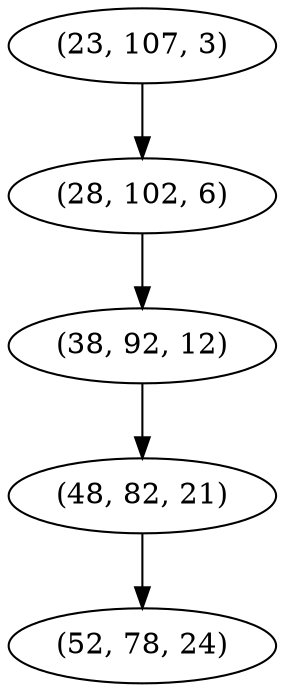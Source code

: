 digraph tree {
    "(23, 107, 3)";
    "(28, 102, 6)";
    "(38, 92, 12)";
    "(48, 82, 21)";
    "(52, 78, 24)";
    "(23, 107, 3)" -> "(28, 102, 6)";
    "(28, 102, 6)" -> "(38, 92, 12)";
    "(38, 92, 12)" -> "(48, 82, 21)";
    "(48, 82, 21)" -> "(52, 78, 24)";
}
